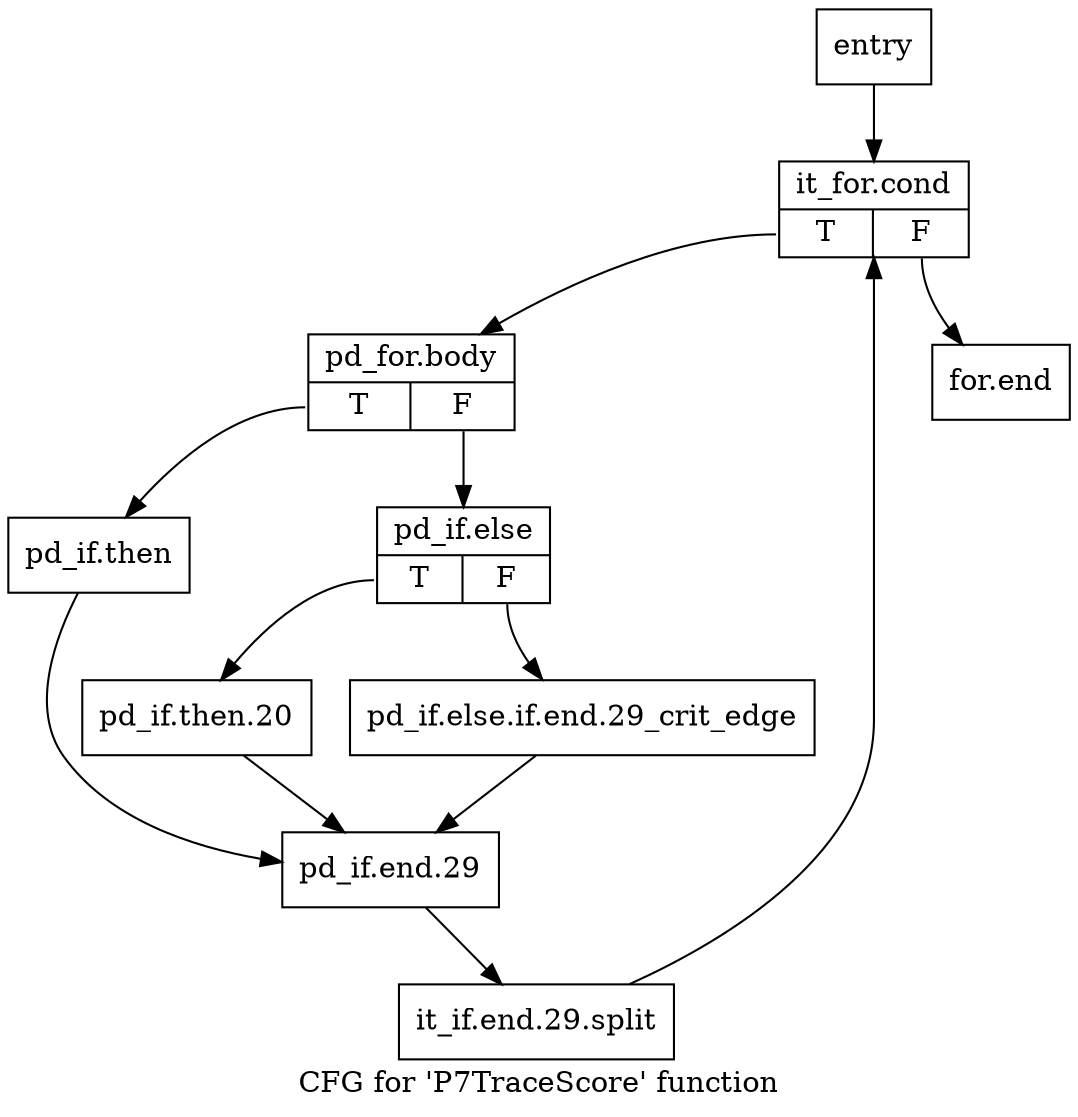 digraph "CFG for 'P7TraceScore' function" {
	label="CFG for 'P7TraceScore' function";

	Node0x2b65000 [shape=record,label="{entry}"];
	Node0x2b65000 -> Node0x2a16890;
	Node0x2a16890 [shape=record,label="{it_for.cond|{<s0>T|<s1>F}}"];
	Node0x2a16890:s0 -> Node0x2a168e0;
	Node0x2a16890:s1 -> Node0x2a16ac0;
	Node0x2a168e0 [shape=record,label="{pd_for.body|{<s0>T|<s1>F}}"];
	Node0x2a168e0:s0 -> Node0x2a16930;
	Node0x2a168e0:s1 -> Node0x2a16980;
	Node0x2a16930 [shape=record,label="{pd_if.then}"];
	Node0x2a16930 -> Node0x2a16a70;
	Node0x2a16980 [shape=record,label="{pd_if.else|{<s0>T|<s1>F}}"];
	Node0x2a16980:s0 -> Node0x2a16a20;
	Node0x2a16980:s1 -> Node0x2a169d0;
	Node0x2a169d0 [shape=record,label="{pd_if.else.if.end.29_crit_edge}"];
	Node0x2a169d0 -> Node0x2a16a70;
	Node0x2a16a20 [shape=record,label="{pd_if.then.20}"];
	Node0x2a16a20 -> Node0x2a16a70;
	Node0x2a16a70 [shape=record,label="{pd_if.end.29}"];
	Node0x2a16a70 -> Node0x358a200;
	Node0x358a200 [shape=record,label="{it_if.end.29.split}"];
	Node0x358a200 -> Node0x2a16890;
	Node0x2a16ac0 [shape=record,label="{for.end}"];
}
